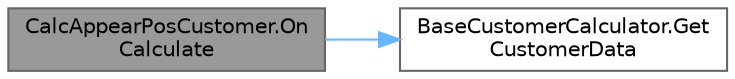 digraph "CalcAppearPosCustomer.OnCalculate"
{
 // LATEX_PDF_SIZE
  bgcolor="transparent";
  edge [fontname=Helvetica,fontsize=10,labelfontname=Helvetica,labelfontsize=10];
  node [fontname=Helvetica,fontsize=10,shape=box,height=0.2,width=0.4];
  rankdir="LR";
  Node1 [id="Node000001",label="CalcAppearPosCustomer.On\lCalculate",height=0.2,width=0.4,color="gray40", fillcolor="grey60", style="filled", fontcolor="black",tooltip=" "];
  Node1 -> Node2 [id="edge1_Node000001_Node000002",color="steelblue1",style="solid",tooltip=" "];
  Node2 [id="Node000002",label="BaseCustomerCalculator.Get\lCustomerData",height=0.2,width=0.4,color="grey40", fillcolor="white", style="filled",URL="$class_base_customer_calculator.html#a171c2950d1cfd4d1f3f1ee10af85952c",tooltip="客情報が存在するかのチェック"];
}
